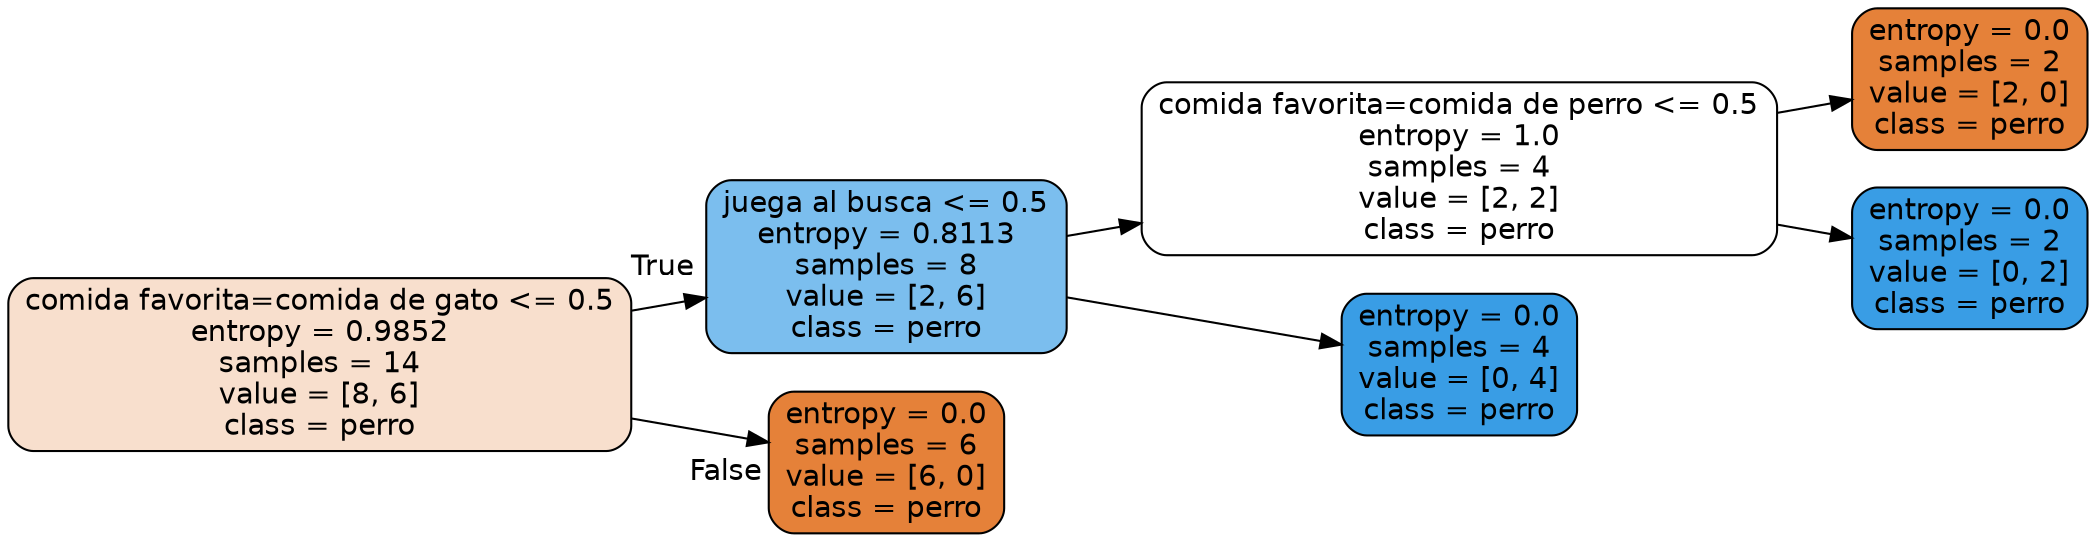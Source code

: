 digraph Tree {
node [shape=box, style="filled, rounded", color="black", fontname=helvetica] ;
edge [fontname=helvetica] ;
rankdir=LR ;
0 [label="comida favorita=comida de gato <= 0.5\nentropy = 0.9852\nsamples = 14\nvalue = [8, 6]\nclass = perro", fillcolor="#e5813940"] ;
1 [label="juega al busca <= 0.5\nentropy = 0.8113\nsamples = 8\nvalue = [2, 6]\nclass = perro", fillcolor="#399de5aa"] ;
0 -> 1 [labeldistance=2.5, labelangle=-45, headlabel="True"] ;
2 [label="comida favorita=comida de perro <= 0.5\nentropy = 1.0\nsamples = 4\nvalue = [2, 2]\nclass = perro", fillcolor="#e5813900"] ;
1 -> 2 ;
3 [label="entropy = 0.0\nsamples = 2\nvalue = [2, 0]\nclass = perro", fillcolor="#e58139ff"] ;
2 -> 3 ;
4 [label="entropy = 0.0\nsamples = 2\nvalue = [0, 2]\nclass = perro", fillcolor="#399de5ff"] ;
2 -> 4 ;
5 [label="entropy = 0.0\nsamples = 4\nvalue = [0, 4]\nclass = perro", fillcolor="#399de5ff"] ;
1 -> 5 ;
6 [label="entropy = 0.0\nsamples = 6\nvalue = [6, 0]\nclass = perro", fillcolor="#e58139ff"] ;
0 -> 6 [labeldistance=2.5, labelangle=45, headlabel="False"] ;
}